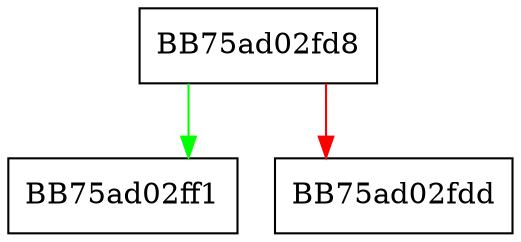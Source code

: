 digraph SymCryptAes4Sbox {
  node [shape="box"];
  graph [splines=ortho];
  BB75ad02fd8 -> BB75ad02ff1 [color="green"];
  BB75ad02fd8 -> BB75ad02fdd [color="red"];
}